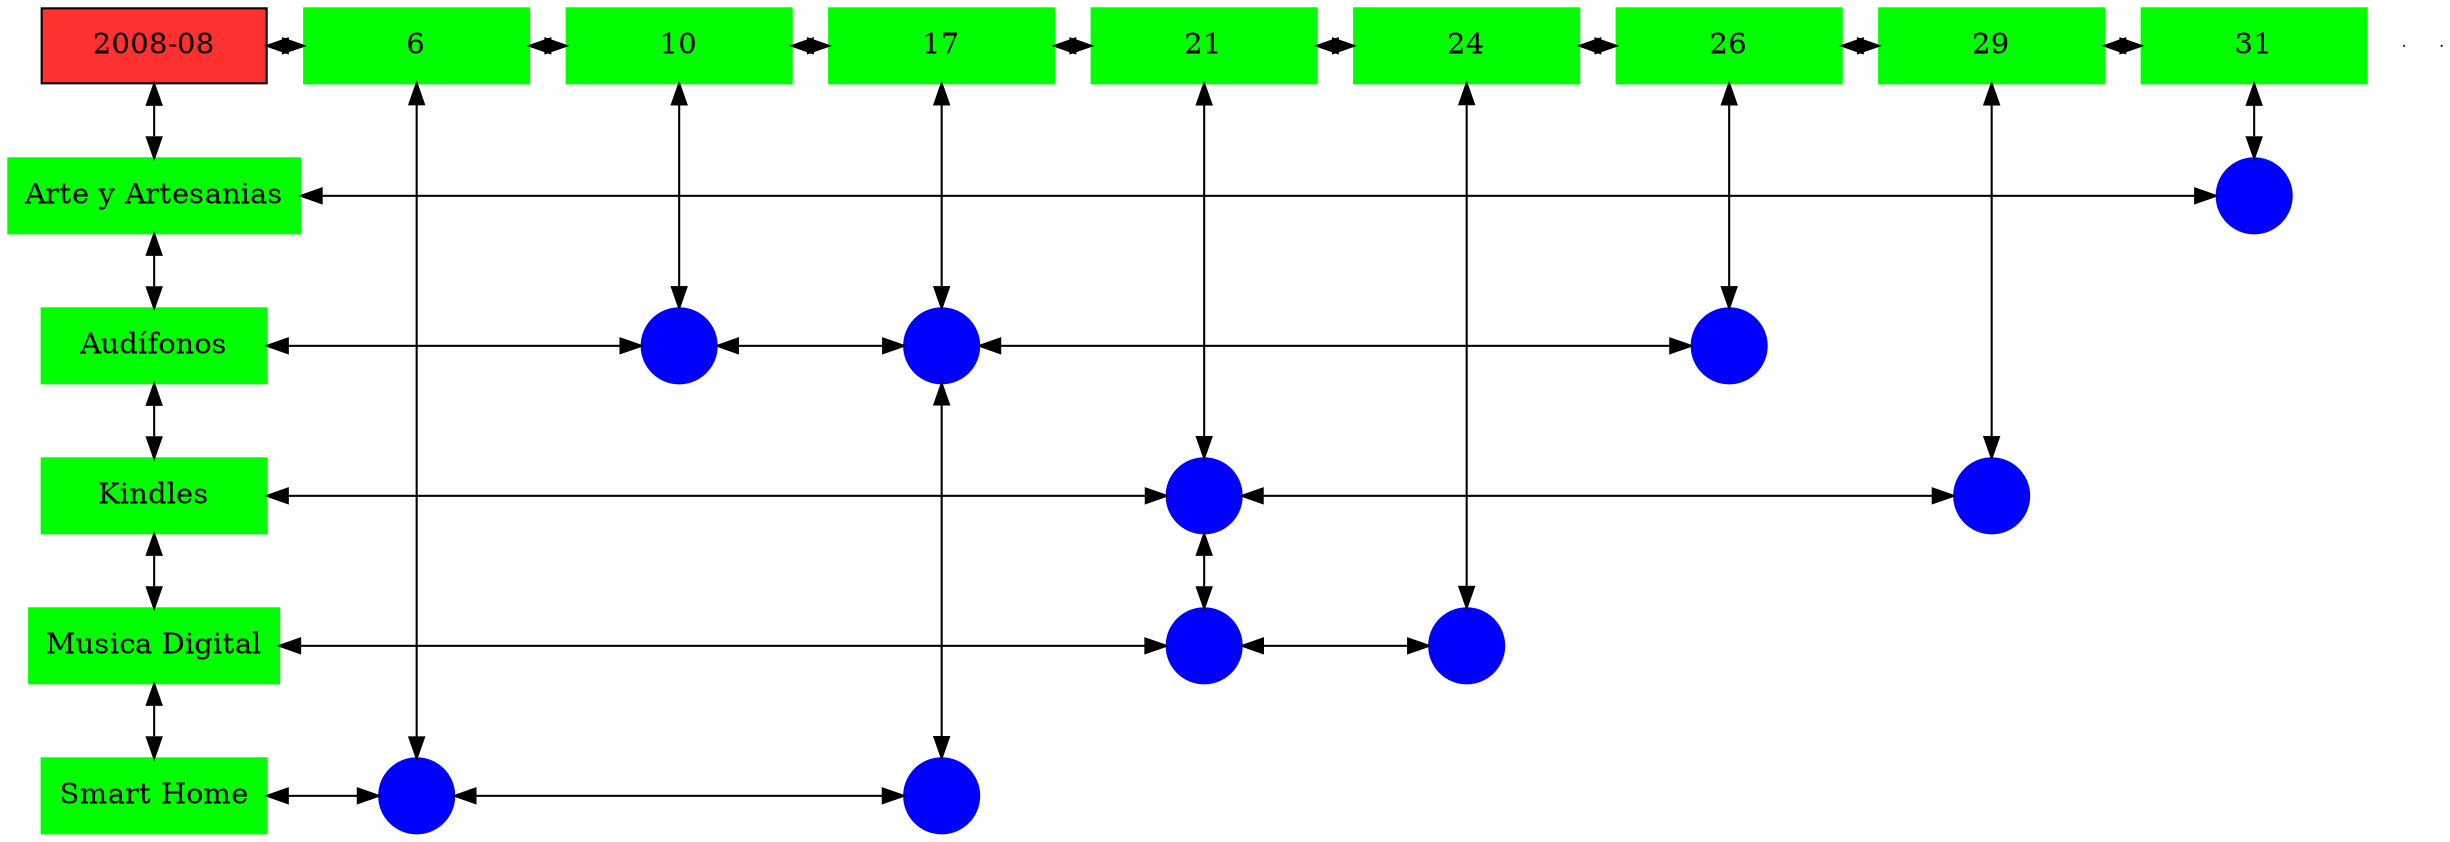 digraph G{
node[shape="box"];
nodeMt[ label = "2008-08", width = 1.5, style = filled, fillcolor = firebrick1, group = 1 ];
e0[ shape = point, width = 0 ];
e1[ shape = point, width = 0 ];
node0xc0022f7130[label="6",color=green,style =filled,width = 1.5 group=6];
nodeMt->node0xc0022f7130[dir="both"];
{rank=same;nodeMt;node0xc0022f7130;}
node0xc002158460[label="10",color=green,style =filled,width = 1.5 group=10];
node0xc0022f7130->node0xc002158460[dir="both"];
{rank=same;node0xc0022f7130;node0xc002158460;}
node0xc0022ab770[label="17",color=green,style =filled,width = 1.5 group=17];
node0xc002158460->node0xc0022ab770[dir="both"];
{rank=same;node0xc002158460;node0xc0022ab770;}
node0xc0021da320[label="21",color=green,style =filled,width = 1.5 group=21];
node0xc0022ab770->node0xc0021da320[dir="both"];
{rank=same;node0xc0022ab770;node0xc0021da320;}
node0xc0021da3c0[label="24",color=green,style =filled,width = 1.5 group=24];
node0xc0021da320->node0xc0021da3c0[dir="both"];
{rank=same;node0xc0021da320;node0xc0021da3c0;}
node0xc0021dbbd0[label="26",color=green,style =filled,width = 1.5 group=26];
node0xc0021da3c0->node0xc0021dbbd0[dir="both"];
{rank=same;node0xc0021da3c0;node0xc0021dbbd0;}
node0xc0020bf180[label="29",color=green,style =filled,width = 1.5 group=29];
node0xc0021dbbd0->node0xc0020bf180[dir="both"];
{rank=same;node0xc0021dbbd0;node0xc0020bf180;}
node0xc0022e49b0[label="31",color=green,style =filled,width = 1.5 group=31];
node0xc0020bf180->node0xc0022e49b0[dir="both"];
{rank=same;node0xc0020bf180;node0xc0022e49b0;}
node0xc0022e4960[label="Arte y Artesanias",color=green,style =filled width = 1.5 group=1];
node0xc0022dd300[label="",color=blue,style =filled, width = 0.5 group=31 shape=circle];
node0xc0022e4960->node0xc0022dd300[dir="both"];
{rank=same;node0xc0022e4960;node0xc0022dd300;}
node0xc002158410[label="Audífonos",color=green,style =filled width = 1.5 group=1];
node0xc002156980[label="",color=blue,style =filled, width = 0.5 group=10 shape=circle];
node0xc002158410->node0xc002156980[dir="both"];
{rank=same;node0xc002158410;node0xc002156980;}
node0xc0022f0400[label="",color=blue,style =filled, width = 0.5 group=17 shape=circle];
node0xc002156980->node0xc0022f0400[dir="both"];
{rank=same;node0xc0022f0400;node0xc002156980;}
node0xc0021d7d80[label="",color=blue,style =filled, width = 0.5 group=26 shape=circle];
node0xc0022f0400->node0xc0021d7d80[dir="both"];
{rank=same;node0xc0021d7d80;node0xc0022f0400;}
node0xc0020bf130[label="Kindles",color=green,style =filled width = 1.5 group=1];
node0xc0022b0800[label="",color=blue,style =filled, width = 0.5 group=21 shape=circle];
node0xc0020bf130->node0xc0022b0800[dir="both"];
{rank=same;node0xc0020bf130;node0xc0022b0800;}
node0xc00216df80[label="",color=blue,style =filled, width = 0.5 group=29 shape=circle];
node0xc0022b0800->node0xc00216df80[dir="both"];
{rank=same;node0xc00216df80;node0xc0022b0800;}
node0xc0021da2d0[label="Musica Digital",color=green,style =filled width = 1.5 group=1];
node0xc0021d6780[label="",color=blue,style =filled, width = 0.5 group=21 shape=circle];
node0xc0021da2d0->node0xc0021d6780[dir="both"];
{rank=same;node0xc0021da2d0;node0xc0021d6780;}
node0xc0021d6800[label="",color=blue,style =filled, width = 0.5 group=24 shape=circle];
node0xc0021d6780->node0xc0021d6800[dir="both"];
{rank=same;node0xc0021d6800;node0xc0021d6780;}
node0xc0022ab720[label="Smart Home",color=green,style =filled width = 1.5 group=1];
node0xc0022f1780[label="",color=blue,style =filled, width = 0.5 group=6 shape=circle];
node0xc0022ab720->node0xc0022f1780[dir="both"];
{rank=same;node0xc0022ab720;node0xc0022f1780;}
node0xc0022b0900[label="",color=blue,style =filled, width = 0.5 group=17 shape=circle];
node0xc0022f1780->node0xc0022b0900[dir="both"];
{rank=same;node0xc0022b0900;node0xc0022f1780;}
node0xc0022f7130->node0xc0022f1780[dir="both"];
node0xc002158460->node0xc002156980[dir="both"];
node0xc0022ab770->node0xc0022f0400[dir="both"];
node0xc0022f0400->node0xc0022b0900[dir="both"];
node0xc0021da320->node0xc0022b0800[dir="both"];
node0xc0022b0800->node0xc0021d6780[dir="both"];
node0xc0021da3c0->node0xc0021d6800[dir="both"];
node0xc0021dbbd0->node0xc0021d7d80[dir="both"];
node0xc0020bf180->node0xc00216df80[dir="both"];
node0xc0022e49b0->node0xc0022dd300[dir="both"];
nodeMt->node0xc0022e4960[dir="both"];
node0xc0022e4960->node0xc002158410[dir="both"];
node0xc002158410->node0xc0020bf130[dir="both"];
node0xc0020bf130->node0xc0021da2d0[dir="both"];
node0xc0021da2d0->node0xc0022ab720[dir="both"];
}
